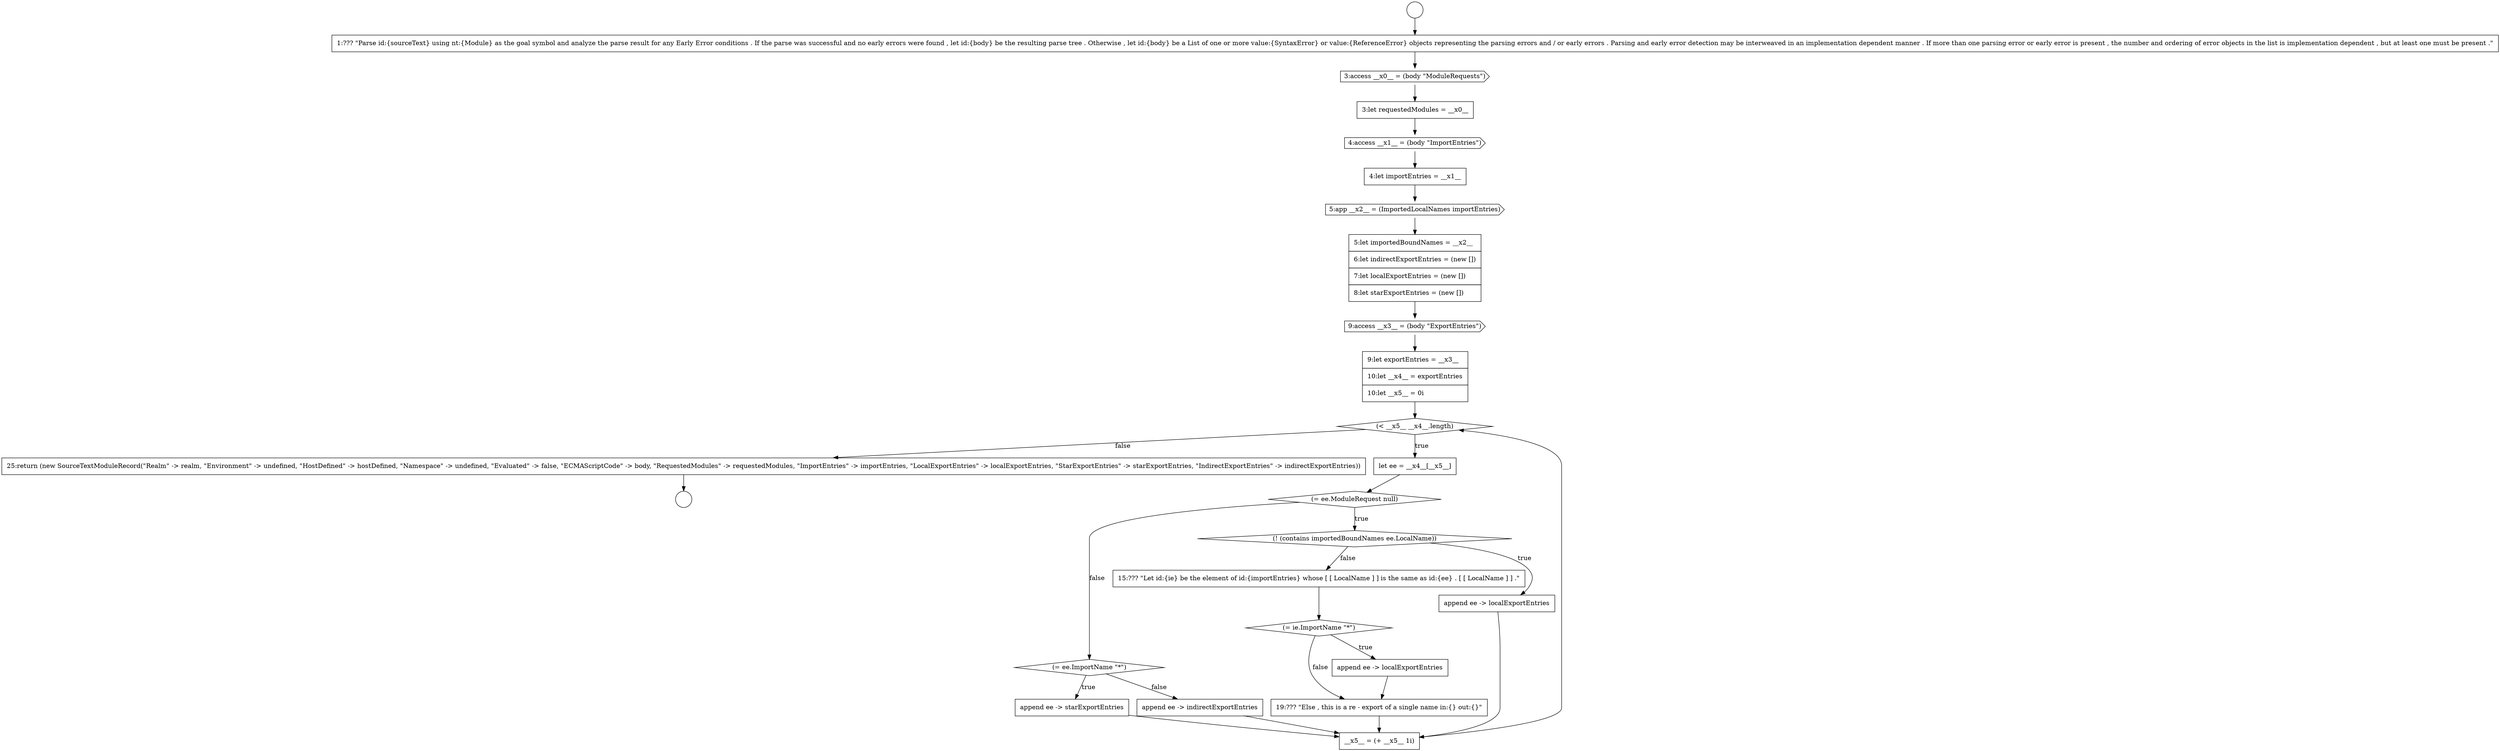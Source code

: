 digraph {
  node9332 [shape=cds, label=<<font color="black">9:access __x3__ = (body &quot;ExportEntries&quot;)</font>> color="black" fillcolor="white" style=filled]
  node9339 [shape=none, margin=0, label=<<font color="black">
    <table border="0" cellborder="1" cellspacing="0" cellpadding="10">
      <tr><td align="left">15:??? &quot;Let id:{ie} be the element of id:{importEntries} whose [ [ LocalName ] ] is the same as id:{ee} . [ [ LocalName ] ] .&quot;</td></tr>
    </table>
  </font>> color="black" fillcolor="white" style=filled]
  node9344 [shape=none, margin=0, label=<<font color="black">
    <table border="0" cellborder="1" cellspacing="0" cellpadding="10">
      <tr><td align="left">append ee -&gt; starExportEntries</td></tr>
    </table>
  </font>> color="black" fillcolor="white" style=filled]
  node9327 [shape=none, margin=0, label=<<font color="black">
    <table border="0" cellborder="1" cellspacing="0" cellpadding="10">
      <tr><td align="left">3:let requestedModules = __x0__</td></tr>
    </table>
  </font>> color="black" fillcolor="white" style=filled]
  node9345 [shape=none, margin=0, label=<<font color="black">
    <table border="0" cellborder="1" cellspacing="0" cellpadding="10">
      <tr><td align="left">append ee -&gt; indirectExportEntries</td></tr>
    </table>
  </font>> color="black" fillcolor="white" style=filled]
  node9334 [shape=diamond, label=<<font color="black">(&lt; __x5__ __x4__.length)</font>> color="black" fillcolor="white" style=filled]
  node9326 [shape=cds, label=<<font color="black">3:access __x0__ = (body &quot;ModuleRequests&quot;)</font>> color="black" fillcolor="white" style=filled]
  node9343 [shape=diamond, label=<<font color="black">(= ee.ImportName &quot;*&quot;)</font>> color="black" fillcolor="white" style=filled]
  node9338 [shape=none, margin=0, label=<<font color="black">
    <table border="0" cellborder="1" cellspacing="0" cellpadding="10">
      <tr><td align="left">append ee -&gt; localExportEntries</td></tr>
    </table>
  </font>> color="black" fillcolor="white" style=filled]
  node9342 [shape=none, margin=0, label=<<font color="black">
    <table border="0" cellborder="1" cellspacing="0" cellpadding="10">
      <tr><td align="left">19:??? &quot;Else , this is a re - export of a single name in:{} out:{}&quot;</td></tr>
    </table>
  </font>> color="black" fillcolor="white" style=filled]
  node9324 [shape=circle label=" " color="black" fillcolor="white" style=filled]
  node9337 [shape=diamond, label=<<font color="black">(! (contains importedBoundNames ee.LocalName))</font>> color="black" fillcolor="white" style=filled]
  node9336 [shape=diamond, label=<<font color="black">(= ee.ModuleRequest null)</font>> color="black" fillcolor="white" style=filled]
  node9330 [shape=cds, label=<<font color="black">5:app __x2__ = (ImportedLocalNames importEntries)</font>> color="black" fillcolor="white" style=filled]
  node9341 [shape=none, margin=0, label=<<font color="black">
    <table border="0" cellborder="1" cellspacing="0" cellpadding="10">
      <tr><td align="left">append ee -&gt; localExportEntries</td></tr>
    </table>
  </font>> color="black" fillcolor="white" style=filled]
  node9347 [shape=none, margin=0, label=<<font color="black">
    <table border="0" cellborder="1" cellspacing="0" cellpadding="10">
      <tr><td align="left">25:return (new SourceTextModuleRecord(&quot;Realm&quot; -&gt; realm, &quot;Environment&quot; -&gt; undefined, &quot;HostDefined&quot; -&gt; hostDefined, &quot;Namespace&quot; -&gt; undefined, &quot;Evaluated&quot; -&gt; false, &quot;ECMAScriptCode&quot; -&gt; body, &quot;RequestedModules&quot; -&gt; requestedModules, &quot;ImportEntries&quot; -&gt; importEntries, &quot;LocalExportEntries&quot; -&gt; localExportEntries, &quot;StarExportEntries&quot; -&gt; starExportEntries, &quot;IndirectExportEntries&quot; -&gt; indirectExportEntries))</td></tr>
    </table>
  </font>> color="black" fillcolor="white" style=filled]
  node9340 [shape=diamond, label=<<font color="black">(= ie.ImportName &quot;*&quot;)</font>> color="black" fillcolor="white" style=filled]
  node9323 [shape=circle label=" " color="black" fillcolor="white" style=filled]
  node9328 [shape=cds, label=<<font color="black">4:access __x1__ = (body &quot;ImportEntries&quot;)</font>> color="black" fillcolor="white" style=filled]
  node9333 [shape=none, margin=0, label=<<font color="black">
    <table border="0" cellborder="1" cellspacing="0" cellpadding="10">
      <tr><td align="left">9:let exportEntries = __x3__</td></tr>
      <tr><td align="left">10:let __x4__ = exportEntries</td></tr>
      <tr><td align="left">10:let __x5__ = 0i</td></tr>
    </table>
  </font>> color="black" fillcolor="white" style=filled]
  node9346 [shape=none, margin=0, label=<<font color="black">
    <table border="0" cellborder="1" cellspacing="0" cellpadding="10">
      <tr><td align="left">__x5__ = (+ __x5__ 1i)</td></tr>
    </table>
  </font>> color="black" fillcolor="white" style=filled]
  node9329 [shape=none, margin=0, label=<<font color="black">
    <table border="0" cellborder="1" cellspacing="0" cellpadding="10">
      <tr><td align="left">4:let importEntries = __x1__</td></tr>
    </table>
  </font>> color="black" fillcolor="white" style=filled]
  node9331 [shape=none, margin=0, label=<<font color="black">
    <table border="0" cellborder="1" cellspacing="0" cellpadding="10">
      <tr><td align="left">5:let importedBoundNames = __x2__</td></tr>
      <tr><td align="left">6:let indirectExportEntries = (new [])</td></tr>
      <tr><td align="left">7:let localExportEntries = (new [])</td></tr>
      <tr><td align="left">8:let starExportEntries = (new [])</td></tr>
    </table>
  </font>> color="black" fillcolor="white" style=filled]
  node9325 [shape=none, margin=0, label=<<font color="black">
    <table border="0" cellborder="1" cellspacing="0" cellpadding="10">
      <tr><td align="left">1:??? &quot;Parse id:{sourceText} using nt:{Module} as the goal symbol and analyze the parse result for any Early Error conditions . If the parse was successful and no early errors were found , let id:{body} be the resulting parse tree . Otherwise , let id:{body} be a List of one or more value:{SyntaxError} or value:{ReferenceError} objects representing the parsing errors and / or early errors . Parsing and early error detection may be interweaved in an implementation dependent manner . If more than one parsing error or early error is present , the number and ordering of error objects in the list is implementation dependent , but at least one must be present .&quot;</td></tr>
    </table>
  </font>> color="black" fillcolor="white" style=filled]
  node9335 [shape=none, margin=0, label=<<font color="black">
    <table border="0" cellborder="1" cellspacing="0" cellpadding="10">
      <tr><td align="left">let ee = __x4__[__x5__]</td></tr>
    </table>
  </font>> color="black" fillcolor="white" style=filled]
  node9340 -> node9341 [label=<<font color="black">true</font>> color="black"]
  node9340 -> node9342 [label=<<font color="black">false</font>> color="black"]
  node9347 -> node9324 [ color="black"]
  node9346 -> node9334 [ color="black"]
  node9335 -> node9336 [ color="black"]
  node9339 -> node9340 [ color="black"]
  node9325 -> node9326 [ color="black"]
  node9337 -> node9338 [label=<<font color="black">true</font>> color="black"]
  node9337 -> node9339 [label=<<font color="black">false</font>> color="black"]
  node9328 -> node9329 [ color="black"]
  node9336 -> node9337 [label=<<font color="black">true</font>> color="black"]
  node9336 -> node9343 [label=<<font color="black">false</font>> color="black"]
  node9332 -> node9333 [ color="black"]
  node9338 -> node9346 [ color="black"]
  node9342 -> node9346 [ color="black"]
  node9345 -> node9346 [ color="black"]
  node9344 -> node9346 [ color="black"]
  node9329 -> node9330 [ color="black"]
  node9343 -> node9344 [label=<<font color="black">true</font>> color="black"]
  node9343 -> node9345 [label=<<font color="black">false</font>> color="black"]
  node9333 -> node9334 [ color="black"]
  node9331 -> node9332 [ color="black"]
  node9323 -> node9325 [ color="black"]
  node9341 -> node9342 [ color="black"]
  node9334 -> node9335 [label=<<font color="black">true</font>> color="black"]
  node9334 -> node9347 [label=<<font color="black">false</font>> color="black"]
  node9330 -> node9331 [ color="black"]
  node9327 -> node9328 [ color="black"]
  node9326 -> node9327 [ color="black"]
}
